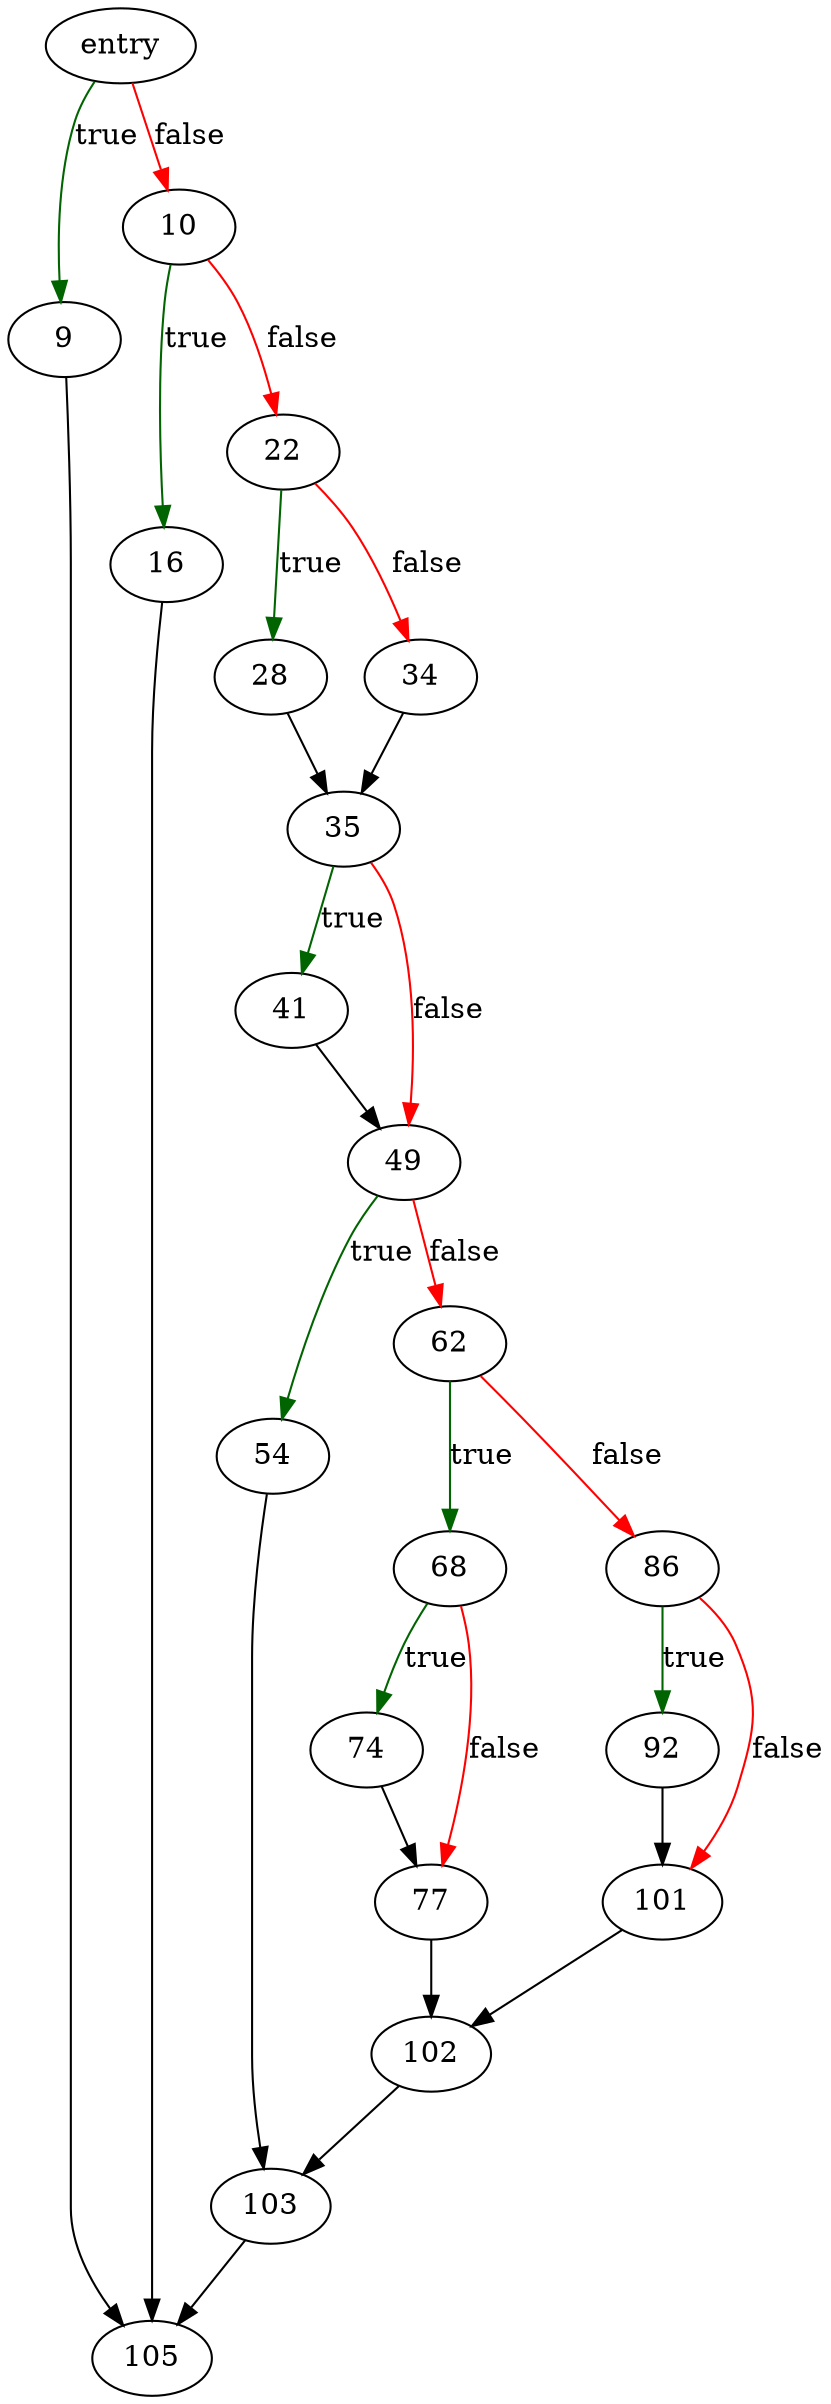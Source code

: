 digraph "sqlite3WhereExprUsage" {
	// Node definitions.
	2 [label=entry];
	9;
	10;
	16;
	22;
	28;
	34;
	35;
	41;
	49;
	54;
	62;
	68;
	74;
	77;
	86;
	92;
	101;
	102;
	103;
	105;

	// Edge definitions.
	2 -> 9 [
		color=darkgreen
		label=true
	];
	2 -> 10 [
		color=red
		label=false
	];
	9 -> 105;
	10 -> 16 [
		color=darkgreen
		label=true
	];
	10 -> 22 [
		color=red
		label=false
	];
	16 -> 105;
	22 -> 28 [
		color=darkgreen
		label=true
	];
	22 -> 34 [
		color=red
		label=false
	];
	28 -> 35;
	34 -> 35;
	35 -> 41 [
		color=darkgreen
		label=true
	];
	35 -> 49 [
		color=red
		label=false
	];
	41 -> 49;
	49 -> 54 [
		color=darkgreen
		label=true
	];
	49 -> 62 [
		color=red
		label=false
	];
	54 -> 103;
	62 -> 68 [
		color=darkgreen
		label=true
	];
	62 -> 86 [
		color=red
		label=false
	];
	68 -> 74 [
		color=darkgreen
		label=true
	];
	68 -> 77 [
		color=red
		label=false
	];
	74 -> 77;
	77 -> 102;
	86 -> 92 [
		color=darkgreen
		label=true
	];
	86 -> 101 [
		color=red
		label=false
	];
	92 -> 101;
	101 -> 102;
	102 -> 103;
	103 -> 105;
}